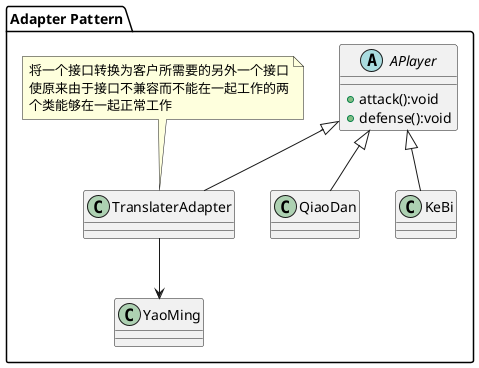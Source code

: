 @startuml

package "Adapter Pattern"{
    abstract class APlayer{
        +attack():void
        +defense():void
    }
    class QiaoDan extends APlayer
    class KeBi extends APlayer
    class TranslaterAdapter extends APlayer
    class TranslaterAdapter
    note top:将一个接口转换为客户所需要的另外一个接口\n使原来由于接口不兼容而不能在一起工作的两\n个类能够在一起正常工作
    TranslaterAdapter --> YaoMing
    class YaoMing
}

@enduml